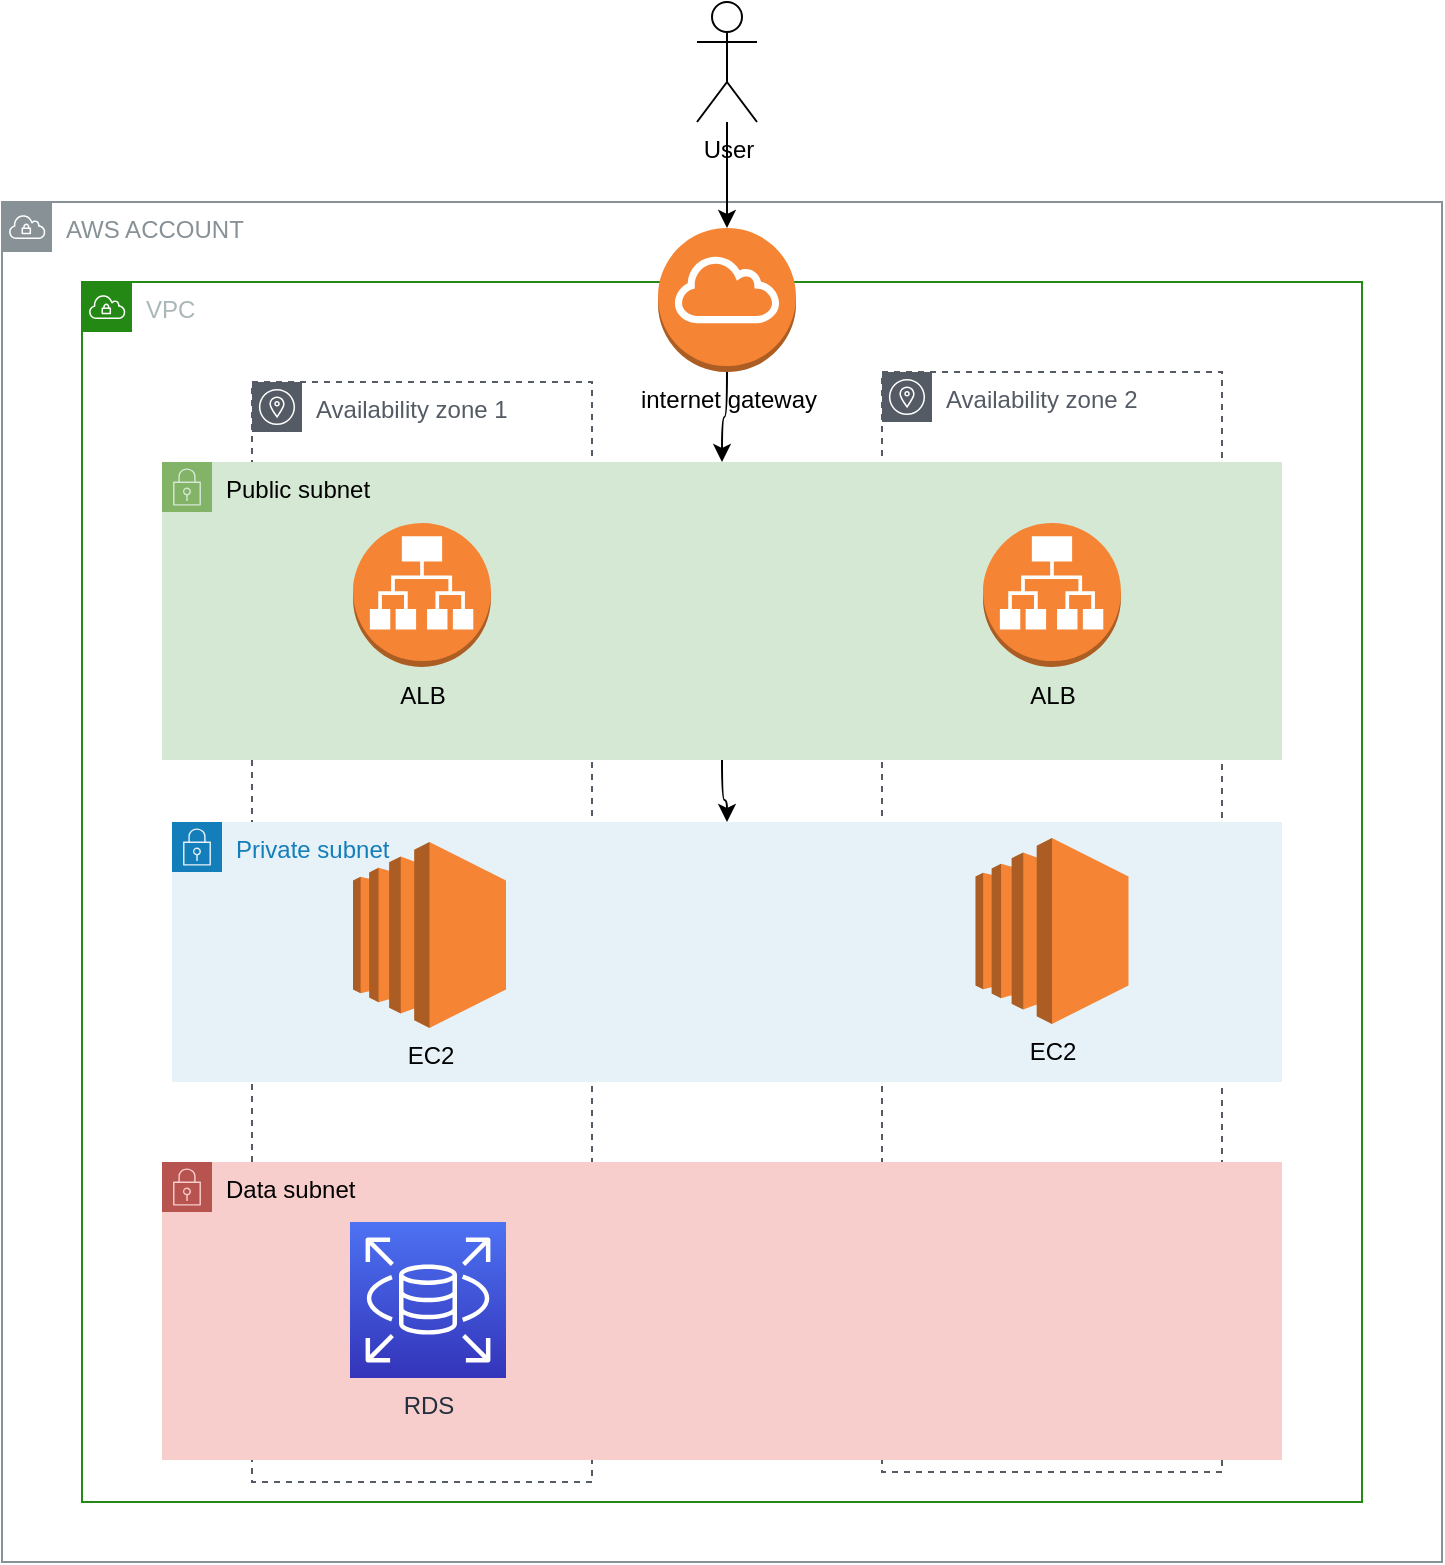 <mxfile version="14.9.6" type="device"><diagram id="Ma9Dg9CK7ELXVlegxtlD" name="0"><mxGraphModel dx="946" dy="1841" grid="1" gridSize="10" guides="1" tooltips="1" connect="1" arrows="1" fold="1" page="1" pageScale="1" pageWidth="827" pageHeight="1169" math="0" shadow="0"><root><mxCell id="5slHpJ5o0xWcw2xWlr7M-0"/><mxCell id="5slHpJ5o0xWcw2xWlr7M-1" parent="5slHpJ5o0xWcw2xWlr7M-0"/><mxCell id="5slHpJ5o0xWcw2xWlr7M-2" value="AWS ACCOUNT" style="outlineConnect=0;gradientColor=none;html=1;whiteSpace=wrap;fontSize=12;fontStyle=0;shape=mxgraph.aws4.group;grIcon=mxgraph.aws4.group_vpc;strokeColor=#879196;fillColor=none;verticalAlign=top;align=left;spacingLeft=30;fontColor=#879196;dashed=0;" parent="5slHpJ5o0xWcw2xWlr7M-1" vertex="1"><mxGeometry x="680" y="-760" width="720" height="680" as="geometry"/></mxCell><mxCell id="5slHpJ5o0xWcw2xWlr7M-3" value="VPC" style="points=[[0,0],[0.25,0],[0.5,0],[0.75,0],[1,0],[1,0.25],[1,0.5],[1,0.75],[1,1],[0.75,1],[0.5,1],[0.25,1],[0,1],[0,0.75],[0,0.5],[0,0.25]];outlineConnect=0;gradientColor=none;html=1;whiteSpace=wrap;fontSize=12;fontStyle=0;shape=mxgraph.aws4.group;grIcon=mxgraph.aws4.group_vpc;strokeColor=#248814;fillColor=none;verticalAlign=top;align=left;spacingLeft=30;fontColor=#AAB7B8;dashed=0;" parent="5slHpJ5o0xWcw2xWlr7M-1" vertex="1"><mxGeometry x="720" y="-720" width="640" height="610" as="geometry"/></mxCell><mxCell id="5slHpJ5o0xWcw2xWlr7M-13" value="Availability zone 2" style="outlineConnect=0;gradientColor=none;html=1;whiteSpace=wrap;fontSize=12;fontStyle=0;shape=mxgraph.aws4.group;grIcon=mxgraph.aws4.group_availability_zone;strokeColor=#545B64;fillColor=none;verticalAlign=top;align=left;spacingLeft=30;fontColor=#545B64;dashed=1;" parent="5slHpJ5o0xWcw2xWlr7M-1" vertex="1"><mxGeometry x="1120" y="-675" width="170" height="550" as="geometry"/></mxCell><mxCell id="5slHpJ5o0xWcw2xWlr7M-17" value="Availability zone 1" style="outlineConnect=0;gradientColor=none;html=1;whiteSpace=wrap;fontSize=12;fontStyle=0;shape=mxgraph.aws4.group;grIcon=mxgraph.aws4.group_availability_zone;strokeColor=#545B64;fillColor=none;verticalAlign=top;align=left;spacingLeft=30;fontColor=#545B64;dashed=1;" parent="5slHpJ5o0xWcw2xWlr7M-1" vertex="1"><mxGeometry x="805" y="-670" width="170" height="550" as="geometry"/></mxCell><mxCell id="aQ5Laa9QRJdI8eLqPicz-15" style="edgeStyle=orthogonalEdgeStyle;curved=1;rounded=0;orthogonalLoop=1;jettySize=auto;html=1;" parent="5slHpJ5o0xWcw2xWlr7M-1" source="5slHpJ5o0xWcw2xWlr7M-4" target="5slHpJ5o0xWcw2xWlr7M-6" edge="1"><mxGeometry relative="1" as="geometry"/></mxCell><mxCell id="5slHpJ5o0xWcw2xWlr7M-4" value="Public subnet" style="points=[[0,0],[0.25,0],[0.5,0],[0.75,0],[1,0],[1,0.25],[1,0.5],[1,0.75],[1,1],[0.75,1],[0.5,1],[0.25,1],[0,1],[0,0.75],[0,0.5],[0,0.25]];outlineConnect=0;html=1;whiteSpace=wrap;fontSize=12;fontStyle=0;shape=mxgraph.aws4.group;grIcon=mxgraph.aws4.group_security_group;grStroke=0;strokeColor=#82b366;fillColor=#d5e8d4;verticalAlign=top;align=left;spacingLeft=30;dashed=0;" parent="5slHpJ5o0xWcw2xWlr7M-1" vertex="1"><mxGeometry x="760" y="-630" width="560" height="149" as="geometry"/></mxCell><mxCell id="5slHpJ5o0xWcw2xWlr7M-6" value="Private subnet" style="points=[[0,0],[0.25,0],[0.5,0],[0.75,0],[1,0],[1,0.25],[1,0.5],[1,0.75],[1,1],[0.75,1],[0.5,1],[0.25,1],[0,1],[0,0.75],[0,0.5],[0,0.25]];outlineConnect=0;gradientColor=none;html=1;whiteSpace=wrap;fontSize=12;fontStyle=0;shape=mxgraph.aws4.group;grIcon=mxgraph.aws4.group_security_group;grStroke=0;strokeColor=#147EBA;fillColor=#E6F2F8;verticalAlign=top;align=left;spacingLeft=30;fontColor=#147EBA;dashed=0;" parent="5slHpJ5o0xWcw2xWlr7M-1" vertex="1"><mxGeometry x="765" y="-450" width="555" height="130" as="geometry"/></mxCell><mxCell id="5slHpJ5o0xWcw2xWlr7M-7" value="Data subnet" style="points=[[0,0],[0.25,0],[0.5,0],[0.75,0],[1,0],[1,0.25],[1,0.5],[1,0.75],[1,1],[0.75,1],[0.5,1],[0.25,1],[0,1],[0,0.75],[0,0.5],[0,0.25]];outlineConnect=0;html=1;whiteSpace=wrap;fontSize=12;fontStyle=0;shape=mxgraph.aws4.group;grIcon=mxgraph.aws4.group_security_group;grStroke=0;strokeColor=#b85450;fillColor=#f8cecc;verticalAlign=top;align=left;spacingLeft=30;dashed=0;" parent="5slHpJ5o0xWcw2xWlr7M-1" vertex="1"><mxGeometry x="760" y="-280" width="560" height="149" as="geometry"/></mxCell><mxCell id="aQ5Laa9QRJdI8eLqPicz-14" style="edgeStyle=orthogonalEdgeStyle;curved=1;rounded=0;orthogonalLoop=1;jettySize=auto;html=1;" parent="5slHpJ5o0xWcw2xWlr7M-1" source="5slHpJ5o0xWcw2xWlr7M-10" target="5slHpJ5o0xWcw2xWlr7M-4" edge="1"><mxGeometry relative="1" as="geometry"/></mxCell><mxCell id="5slHpJ5o0xWcw2xWlr7M-10" value="internet gateway" style="outlineConnect=0;dashed=0;verticalLabelPosition=bottom;verticalAlign=top;align=center;html=1;shape=mxgraph.aws3.internet_gateway;fillColor=#F58534;gradientColor=none;" parent="5slHpJ5o0xWcw2xWlr7M-1" vertex="1"><mxGeometry x="1008" y="-747" width="69" height="72" as="geometry"/></mxCell><mxCell id="aQ5Laa9QRJdI8eLqPicz-0" value="ALB" style="outlineConnect=0;dashed=0;verticalLabelPosition=bottom;verticalAlign=top;align=center;html=1;shape=mxgraph.aws3.application_load_balancer;fillColor=#F58534;gradientColor=none;" parent="5slHpJ5o0xWcw2xWlr7M-1" vertex="1"><mxGeometry x="855.5" y="-599.5" width="69" height="72" as="geometry"/></mxCell><mxCell id="aQ5Laa9QRJdI8eLqPicz-1" value="ALB" style="outlineConnect=0;dashed=0;verticalLabelPosition=bottom;verticalAlign=top;align=center;html=1;shape=mxgraph.aws3.application_load_balancer;fillColor=#F58534;gradientColor=none;" parent="5slHpJ5o0xWcw2xWlr7M-1" vertex="1"><mxGeometry x="1170.5" y="-599.5" width="69" height="72" as="geometry"/></mxCell><mxCell id="aQ5Laa9QRJdI8eLqPicz-2" value="EC2" style="outlineConnect=0;dashed=0;verticalLabelPosition=bottom;verticalAlign=top;align=center;html=1;shape=mxgraph.aws3.ec2;fillColor=#F58534;gradientColor=none;" parent="5slHpJ5o0xWcw2xWlr7M-1" vertex="1"><mxGeometry x="855.5" y="-440" width="76.5" height="93" as="geometry"/></mxCell><mxCell id="aQ5Laa9QRJdI8eLqPicz-3" value="EC2" style="outlineConnect=0;dashed=0;verticalLabelPosition=bottom;verticalAlign=top;align=center;html=1;shape=mxgraph.aws3.ec2;fillColor=#F58534;gradientColor=none;" parent="5slHpJ5o0xWcw2xWlr7M-1" vertex="1"><mxGeometry x="1166.75" y="-442" width="76.5" height="93" as="geometry"/></mxCell><mxCell id="aQ5Laa9QRJdI8eLqPicz-7" style="edgeStyle=orthogonalEdgeStyle;rounded=0;orthogonalLoop=1;jettySize=auto;html=1;" parent="5slHpJ5o0xWcw2xWlr7M-1" source="aQ5Laa9QRJdI8eLqPicz-6" target="5slHpJ5o0xWcw2xWlr7M-10" edge="1"><mxGeometry relative="1" as="geometry"/></mxCell><mxCell id="aQ5Laa9QRJdI8eLqPicz-6" value="User" style="shape=umlActor;verticalLabelPosition=bottom;verticalAlign=top;html=1;" parent="5slHpJ5o0xWcw2xWlr7M-1" vertex="1"><mxGeometry x="1027.5" y="-860" width="30" height="60" as="geometry"/></mxCell><mxCell id="HLQ5PN2vnIGj5Px1Vzen-0" value="RDS" style="points=[[0,0,0],[0.25,0,0],[0.5,0,0],[0.75,0,0],[1,0,0],[0,1,0],[0.25,1,0],[0.5,1,0],[0.75,1,0],[1,1,0],[0,0.25,0],[0,0.5,0],[0,0.75,0],[1,0.25,0],[1,0.5,0],[1,0.75,0]];outlineConnect=0;fontColor=#232F3E;gradientColor=#4D72F3;gradientDirection=north;fillColor=#3334B9;strokeColor=#ffffff;dashed=0;verticalLabelPosition=bottom;verticalAlign=top;align=center;html=1;fontSize=12;fontStyle=0;aspect=fixed;shape=mxgraph.aws4.resourceIcon;resIcon=mxgraph.aws4.rds;" vertex="1" parent="5slHpJ5o0xWcw2xWlr7M-1"><mxGeometry x="854" y="-250" width="78" height="78" as="geometry"/></mxCell></root></mxGraphModel></diagram></mxfile>